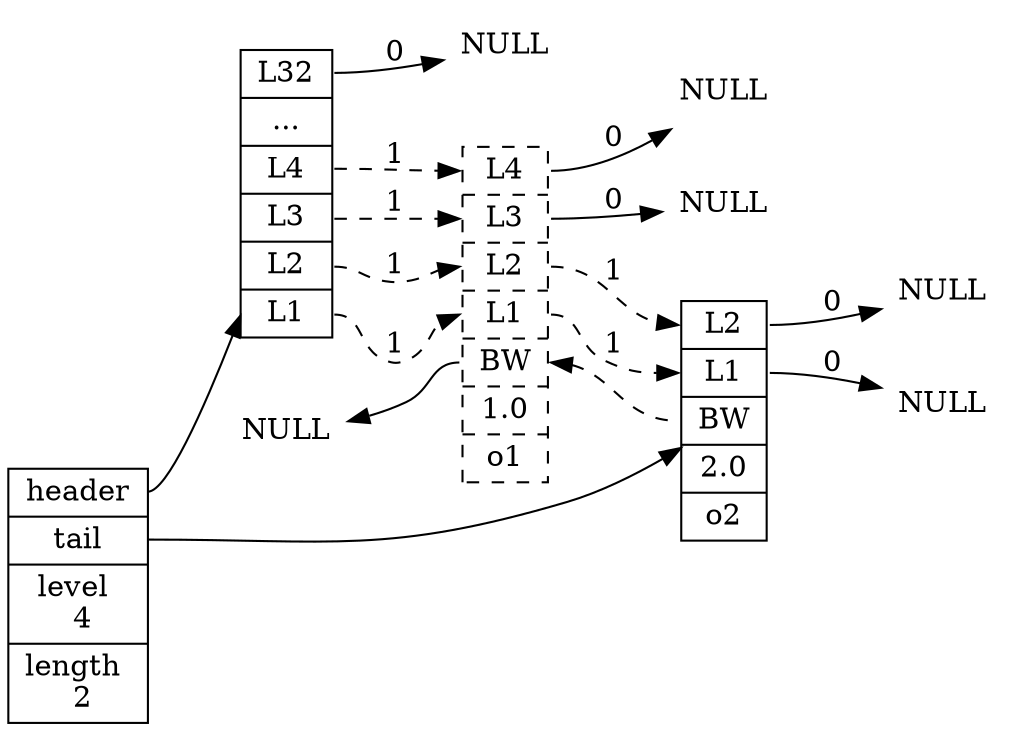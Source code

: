 digraph {

    rankdir = LR;

    node [shape = record, width = "0.5"];

    //

    l [label = " <header> header | <tail> tail | level \n 4 | length \n 2 "];

    header [label = " <l32> L32 | ... | <l4> L4 | <l3> L3 | <l2> L2 | <l1> L1 "];

    A [label = " <l4> L4 | <l3> L3 | <l2> L2 | <l1> L1 | <backward> BW | 1.0 | o1 ", style = dashed];

    B [label = " <l2> L2 | <l1> L1 | <backward> BW | 2.0 | o2 "];

    backward_null [label = "NULL", shape = plaintext];
    n1 [label = "NULL", shape = plaintext];
    n2 [label = "NULL", shape = plaintext];
    n3 [label = "NULL", shape = plaintext];
    n4 [label = "NULL", shape = plaintext];
    n32 [label = "NULL", shape = plaintext];

    // 

    l:header -> header;
    l:tail -> B;

    header:l1 -> A:l1 [label = "1", style = dashed];
    A:l1-> B:l1 [label = "1", style = dashed];
    B:l1 -> n1 [label = "0"];
    header:l2 -> A:l2 [label = "1", style = dashed];
    A:l2-> B:l2 [label = "1", style = dashed];
    B:l2 -> n2 [label = "0"];
    header:l3 -> A:l3 [label = "1", style = dashed];
    A:l3 -> n3 [label = "0"];
    header:l4 -> A:l4 [label = "1", style = dashed];
    A:l4 -> n4 [label = "0"];
    header:l32 -> n32 [label = "0"];

    backward_null -> A:backward [dir = back];
    A:backward -> B:backward [dir = back, style = dashed];
}
